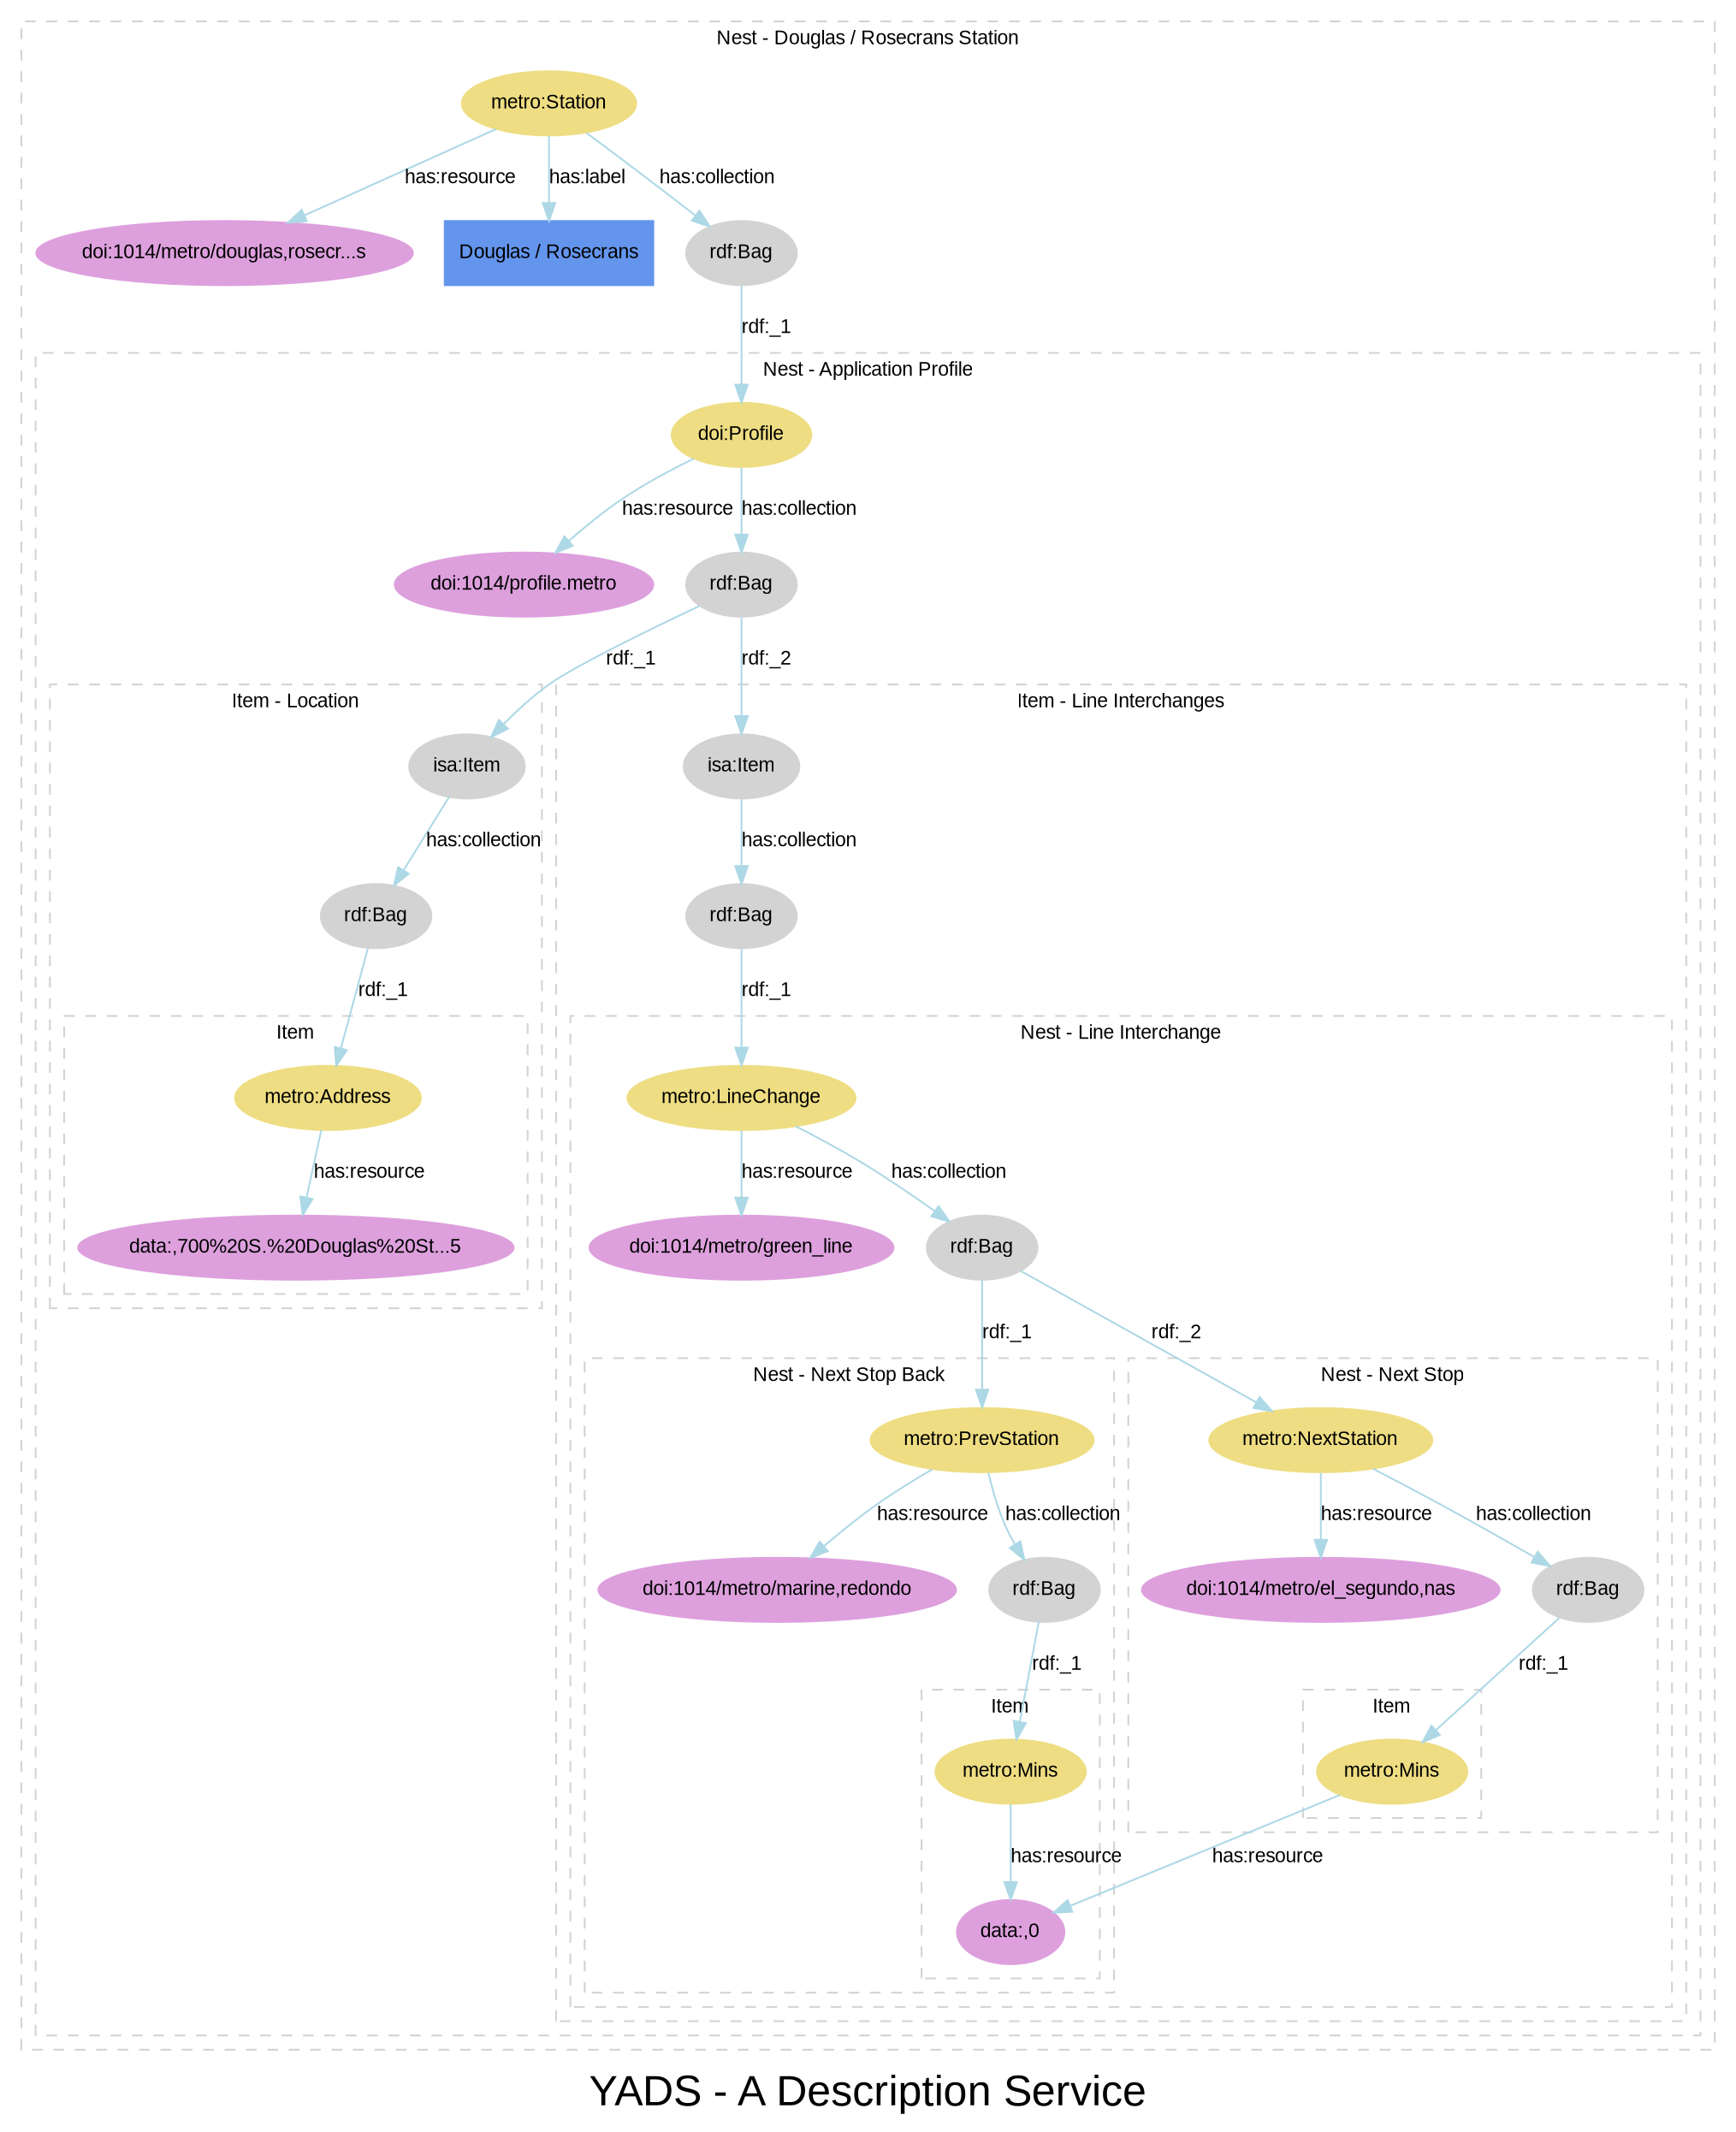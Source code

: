 
digraph yads { 



graph [

  fontname=arial, fontsize=24

  label="YADS - A Description Service"

];

node [

  fontname=arial, fontsize=11, fontcolor=black,

  style=filled, color=cornflowerblue,

];

edge [

  fontname=arial, fontsize=11, fontcolor=black,

  style=filled, color=lightblue,

];

rankdir=TB;



subgraph cluster_1 {



  style=dashed; color=lightgrey;

  fontname=arial; fontsize=11;

  fontcolor="black"; label="Nest - Douglas / Rosecrans Station";



  ":_1" [label="metro:Station", color=lightgoldenrod];

  ":_1" -> "doi:1014/metro/douglas,rosecr...s" [label="has:resource", URL="http://www2.elsevier.co.uk/~tony/1014/yads-schema-2002-04-03#resource"];



  ":_1" -> "node_2" [label="has:label", URL="http://www2.elsevier.co.uk/~tony/1014/yads-schema-2002-04-03#label"];

  ":_1" -> ":_2" [label="has:collection", URL="http://www2.elsevier.co.uk/~tony/1014/yads-schema-2002-04-03#collection"];

  ":_2" [label="rdf:Bag", color=lightgrey];

  "doi:1014/metro/douglas,rosecr...s" [color=plum, URL="http://dx.doi.org/1014/metro/douglas,rosecrans"];

  "node_2" [shape=box, label="Douglas / Rosecrans"];

  ":_2" [label="rdf:Bag", color=lightgrey, URL="http://www.w3.org/1999/02/22-rdf-syntax-ns#Bag"];

  ":_2" -> ":_3" [label="rdf:_1", URL="http://www.w3.org/1999/02/22-rdf-syntax-ns#_1"];

":_3" [label="isa:Nest"]



subgraph cluster_3 {



  style=dashed; color=lightgrey;

  fontname=arial; fontsize=11;

  fontcolor="black"; label="Nest - Application Profile";



  ":_3" [label="doi:Profile", color=lightgoldenrod];

  ":_3" -> "doi:1014/profile.metro" [label="has:resource", URL="http://www2.elsevier.co.uk/~tony/1014/yads-schema-2002-04-03#resource"];



  ":_3" -> ":_4" [label="has:collection", URL="http://www2.elsevier.co.uk/~tony/1014/yads-schema-2002-04-03#collection"];

  ":_4" [label="rdf:Bag", color=lightgrey];

  "doi:1014/profile.metro" [color=plum, URL="http://dx.doi.org/1014/profile.metro"];

  ":_4" [label="rdf:Bag", color=lightgrey, URL="http://www.w3.org/1999/02/22-rdf-syntax-ns#Bag"];

  ":_4" -> ":_5" [label="rdf:_1", URL="http://www.w3.org/1999/02/22-rdf-syntax-ns#_1"];

":_5" [label="isa:Item"]

  ":_4" -> ":_8" [label="rdf:_2", URL="http://www.w3.org/1999/02/22-rdf-syntax-ns#_2"];

":_8" [label="isa:Item"]



subgraph cluster_5 {



  style=dashed; color=lightgrey;

  fontname=arial; fontsize=11;

  fontcolor="black"; label="Item - Location";



  ":_5" [label="isa:Item", color=lightgrey, URL="http://www2.elsevier.co.uk/~tony/1014/yads-schema-2002-04-03#Item"];

  ":_5" -> ":_6" [label="has:collection", URL="http://www2.elsevier.co.uk/~tony/1014/yads-schema-2002-04-03#collection"];

  ":_6" [label="rdf:Bag", color=lightgrey];

  ":_6" [label="rdf:Bag", color=lightgrey, URL="http://www.w3.org/1999/02/22-rdf-syntax-ns#Bag"];

  ":_6" -> ":_7" [label="rdf:_1", URL="http://www.w3.org/1999/02/22-rdf-syntax-ns#_1"];

":_7" [label="isa:Item"]



subgraph cluster_7 {



  style=dashed; color=lightgrey;

  fontname=arial; fontsize=11;

  fontcolor="black"; label="Item";



  ":_7" [label="metro:Address", color=lightgoldenrod];

  ":_7" -> "data:,700%20S.%20Douglas%20St...5" [label="has:resource", URL="http://www2.elsevier.co.uk/~tony/1014/yads-schema-2002-04-03#resource"];



  "data:,700%20S.%20Douglas%20St...5" [color=plum, URL="data:,700%20S.%20Douglas%20St.,%20%20El%20Segundo%2090245"];

}



}



subgraph cluster_8 {



  style=dashed; color=lightgrey;

  fontname=arial; fontsize=11;

  fontcolor="black"; label="Item - Line Interchanges";



  ":_8" [label="isa:Item", color=lightgrey, URL="http://www2.elsevier.co.uk/~tony/1014/yads-schema-2002-04-03#Item"];

  ":_8" -> ":_9" [label="has:collection", URL="http://www2.elsevier.co.uk/~tony/1014/yads-schema-2002-04-03#collection"];

  ":_9" [label="rdf:Bag", color=lightgrey];

  ":_9" [label="rdf:Bag", color=lightgrey, URL="http://www.w3.org/1999/02/22-rdf-syntax-ns#Bag"];

  ":_9" -> ":_10" [label="rdf:_1", URL="http://www.w3.org/1999/02/22-rdf-syntax-ns#_1"];

":_10" [label="isa:Nest"]



subgraph cluster_10 {



  style=dashed; color=lightgrey;

  fontname=arial; fontsize=11;

  fontcolor="black"; label="Nest - Line Interchange";



  ":_10" [label="metro:LineChange", color=lightgoldenrod];

  ":_10" -> "doi:1014/metro/green_line" [label="has:resource", URL="http://www2.elsevier.co.uk/~tony/1014/yads-schema-2002-04-03#resource"];



  ":_10" -> ":_11" [label="has:collection", URL="http://www2.elsevier.co.uk/~tony/1014/yads-schema-2002-04-03#collection"];

  ":_11" [label="rdf:Bag", color=lightgrey];

  "doi:1014/metro/green_line" [color=plum, URL="http://dx.doi.org/1014/metro/green_line"];

  ":_11" [label="rdf:Bag", color=lightgrey, URL="http://www.w3.org/1999/02/22-rdf-syntax-ns#Bag"];

  ":_11" -> ":_12" [label="rdf:_1", URL="http://www.w3.org/1999/02/22-rdf-syntax-ns#_1"];

":_12" [label="isa:Nest"]

  ":_11" -> ":_15" [label="rdf:_2", URL="http://www.w3.org/1999/02/22-rdf-syntax-ns#_2"];

":_15" [label="isa:Nest"]



subgraph cluster_12 {



  style=dashed; color=lightgrey;

  fontname=arial; fontsize=11;

  fontcolor="black"; label="Nest - Next Stop Back";



  ":_12" [label="metro:PrevStation", color=lightgoldenrod];

  ":_12" -> "doi:1014/metro/marine,redondo" [label="has:resource", URL="http://www2.elsevier.co.uk/~tony/1014/yads-schema-2002-04-03#resource"];



  ":_12" -> ":_13" [label="has:collection", URL="http://www2.elsevier.co.uk/~tony/1014/yads-schema-2002-04-03#collection"];

  ":_13" [label="rdf:Bag", color=lightgrey];

  "doi:1014/metro/marine,redondo" [color=plum, URL="http://dx.doi.org/1014/metro/marine,redondo"];

  ":_13" [label="rdf:Bag", color=lightgrey, URL="http://www.w3.org/1999/02/22-rdf-syntax-ns#Bag"];

  ":_13" -> ":_14" [label="rdf:_1", URL="http://www.w3.org/1999/02/22-rdf-syntax-ns#_1"];

":_14" [label="isa:Item"]



subgraph cluster_14 {



  style=dashed; color=lightgrey;

  fontname=arial; fontsize=11;

  fontcolor="black"; label="Item";



  ":_14" [label="metro:Mins", color=lightgoldenrod];

  ":_14" -> "data:,0" [label="has:resource", URL="http://www2.elsevier.co.uk/~tony/1014/yads-schema-2002-04-03#resource"];



  "data:,0" [color=plum, URL="data:,0"];

}



}



subgraph cluster_15 {



  style=dashed; color=lightgrey;

  fontname=arial; fontsize=11;

  fontcolor="black"; label="Nest - Next Stop";



  ":_15" [label="metro:NextStation", color=lightgoldenrod];

  ":_15" -> "doi:1014/metro/el_segundo,nas" [label="has:resource", URL="http://www2.elsevier.co.uk/~tony/1014/yads-schema-2002-04-03#resource"];



  ":_15" -> ":_16" [label="has:collection", URL="http://www2.elsevier.co.uk/~tony/1014/yads-schema-2002-04-03#collection"];

  ":_16" [label="rdf:Bag", color=lightgrey];

  "doi:1014/metro/el_segundo,nas" [color=plum, URL="http://dx.doi.org/1014/metro/el_segundo,nash"];

  ":_16" [label="rdf:Bag", color=lightgrey, URL="http://www.w3.org/1999/02/22-rdf-syntax-ns#Bag"];

  ":_16" -> ":_17" [label="rdf:_1", URL="http://www.w3.org/1999/02/22-rdf-syntax-ns#_1"];

":_17" [label="isa:Item"]



subgraph cluster_17 {



  style=dashed; color=lightgrey;

  fontname=arial; fontsize=11;

  fontcolor="black"; label="Item";



  ":_17" [label="metro:Mins", color=lightgoldenrod];

  ":_17" -> "data:,0" [label="has:resource", URL="http://www2.elsevier.co.uk/~tony/1014/yads-schema-2002-04-03#resource"];



  "data:,0" [color=plum, URL="data:,0"];

}



}



}



}



}



}



}

